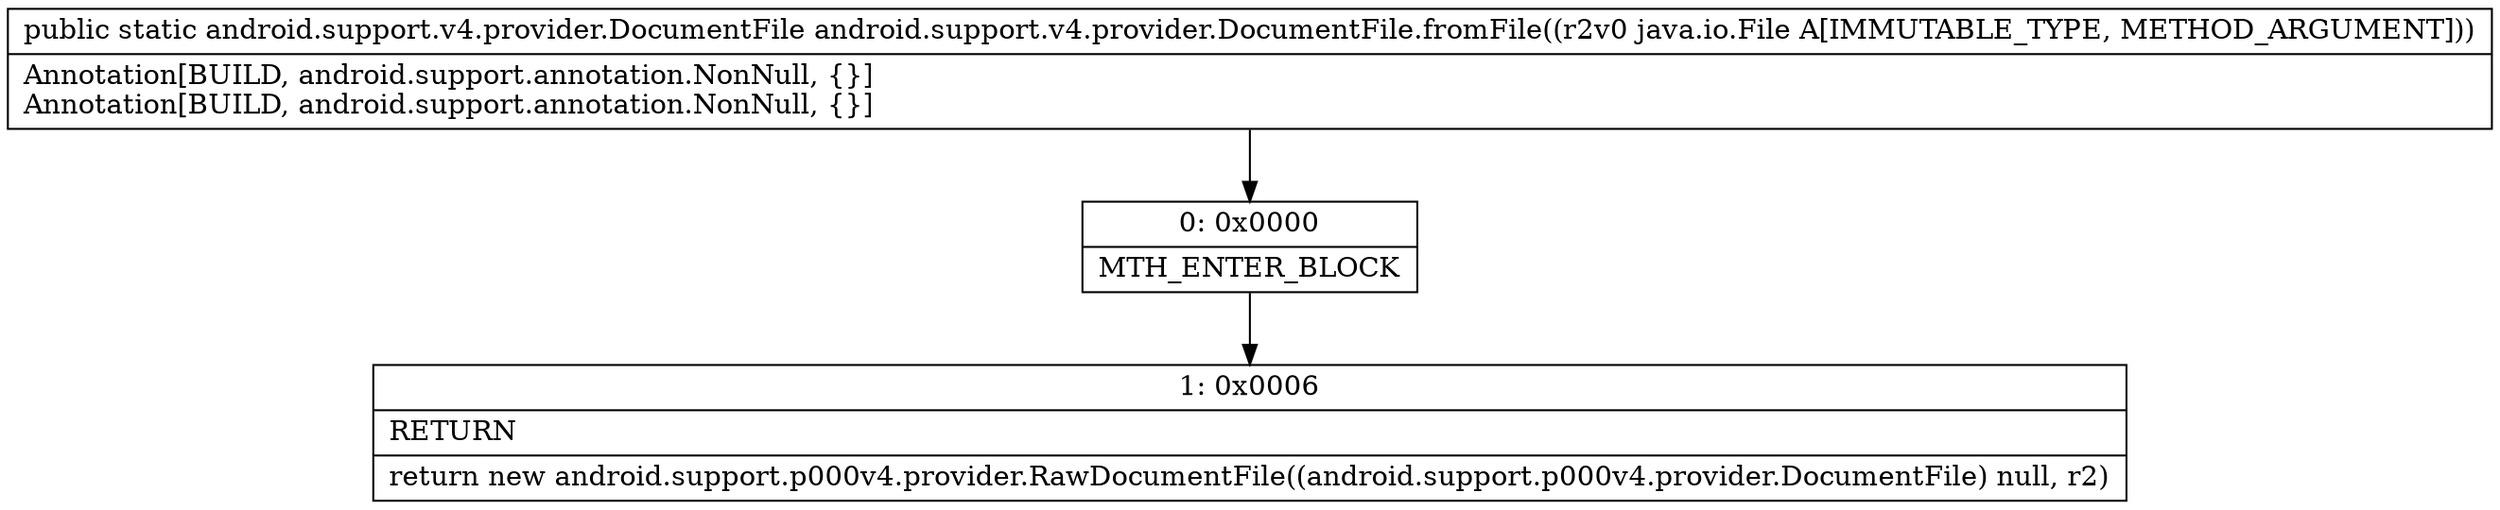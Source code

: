 digraph "CFG forandroid.support.v4.provider.DocumentFile.fromFile(Ljava\/io\/File;)Landroid\/support\/v4\/provider\/DocumentFile;" {
Node_0 [shape=record,label="{0\:\ 0x0000|MTH_ENTER_BLOCK\l}"];
Node_1 [shape=record,label="{1\:\ 0x0006|RETURN\l|return new android.support.p000v4.provider.RawDocumentFile((android.support.p000v4.provider.DocumentFile) null, r2)\l}"];
MethodNode[shape=record,label="{public static android.support.v4.provider.DocumentFile android.support.v4.provider.DocumentFile.fromFile((r2v0 java.io.File A[IMMUTABLE_TYPE, METHOD_ARGUMENT]))  | Annotation[BUILD, android.support.annotation.NonNull, \{\}]\lAnnotation[BUILD, android.support.annotation.NonNull, \{\}]\l}"];
MethodNode -> Node_0;
Node_0 -> Node_1;
}


